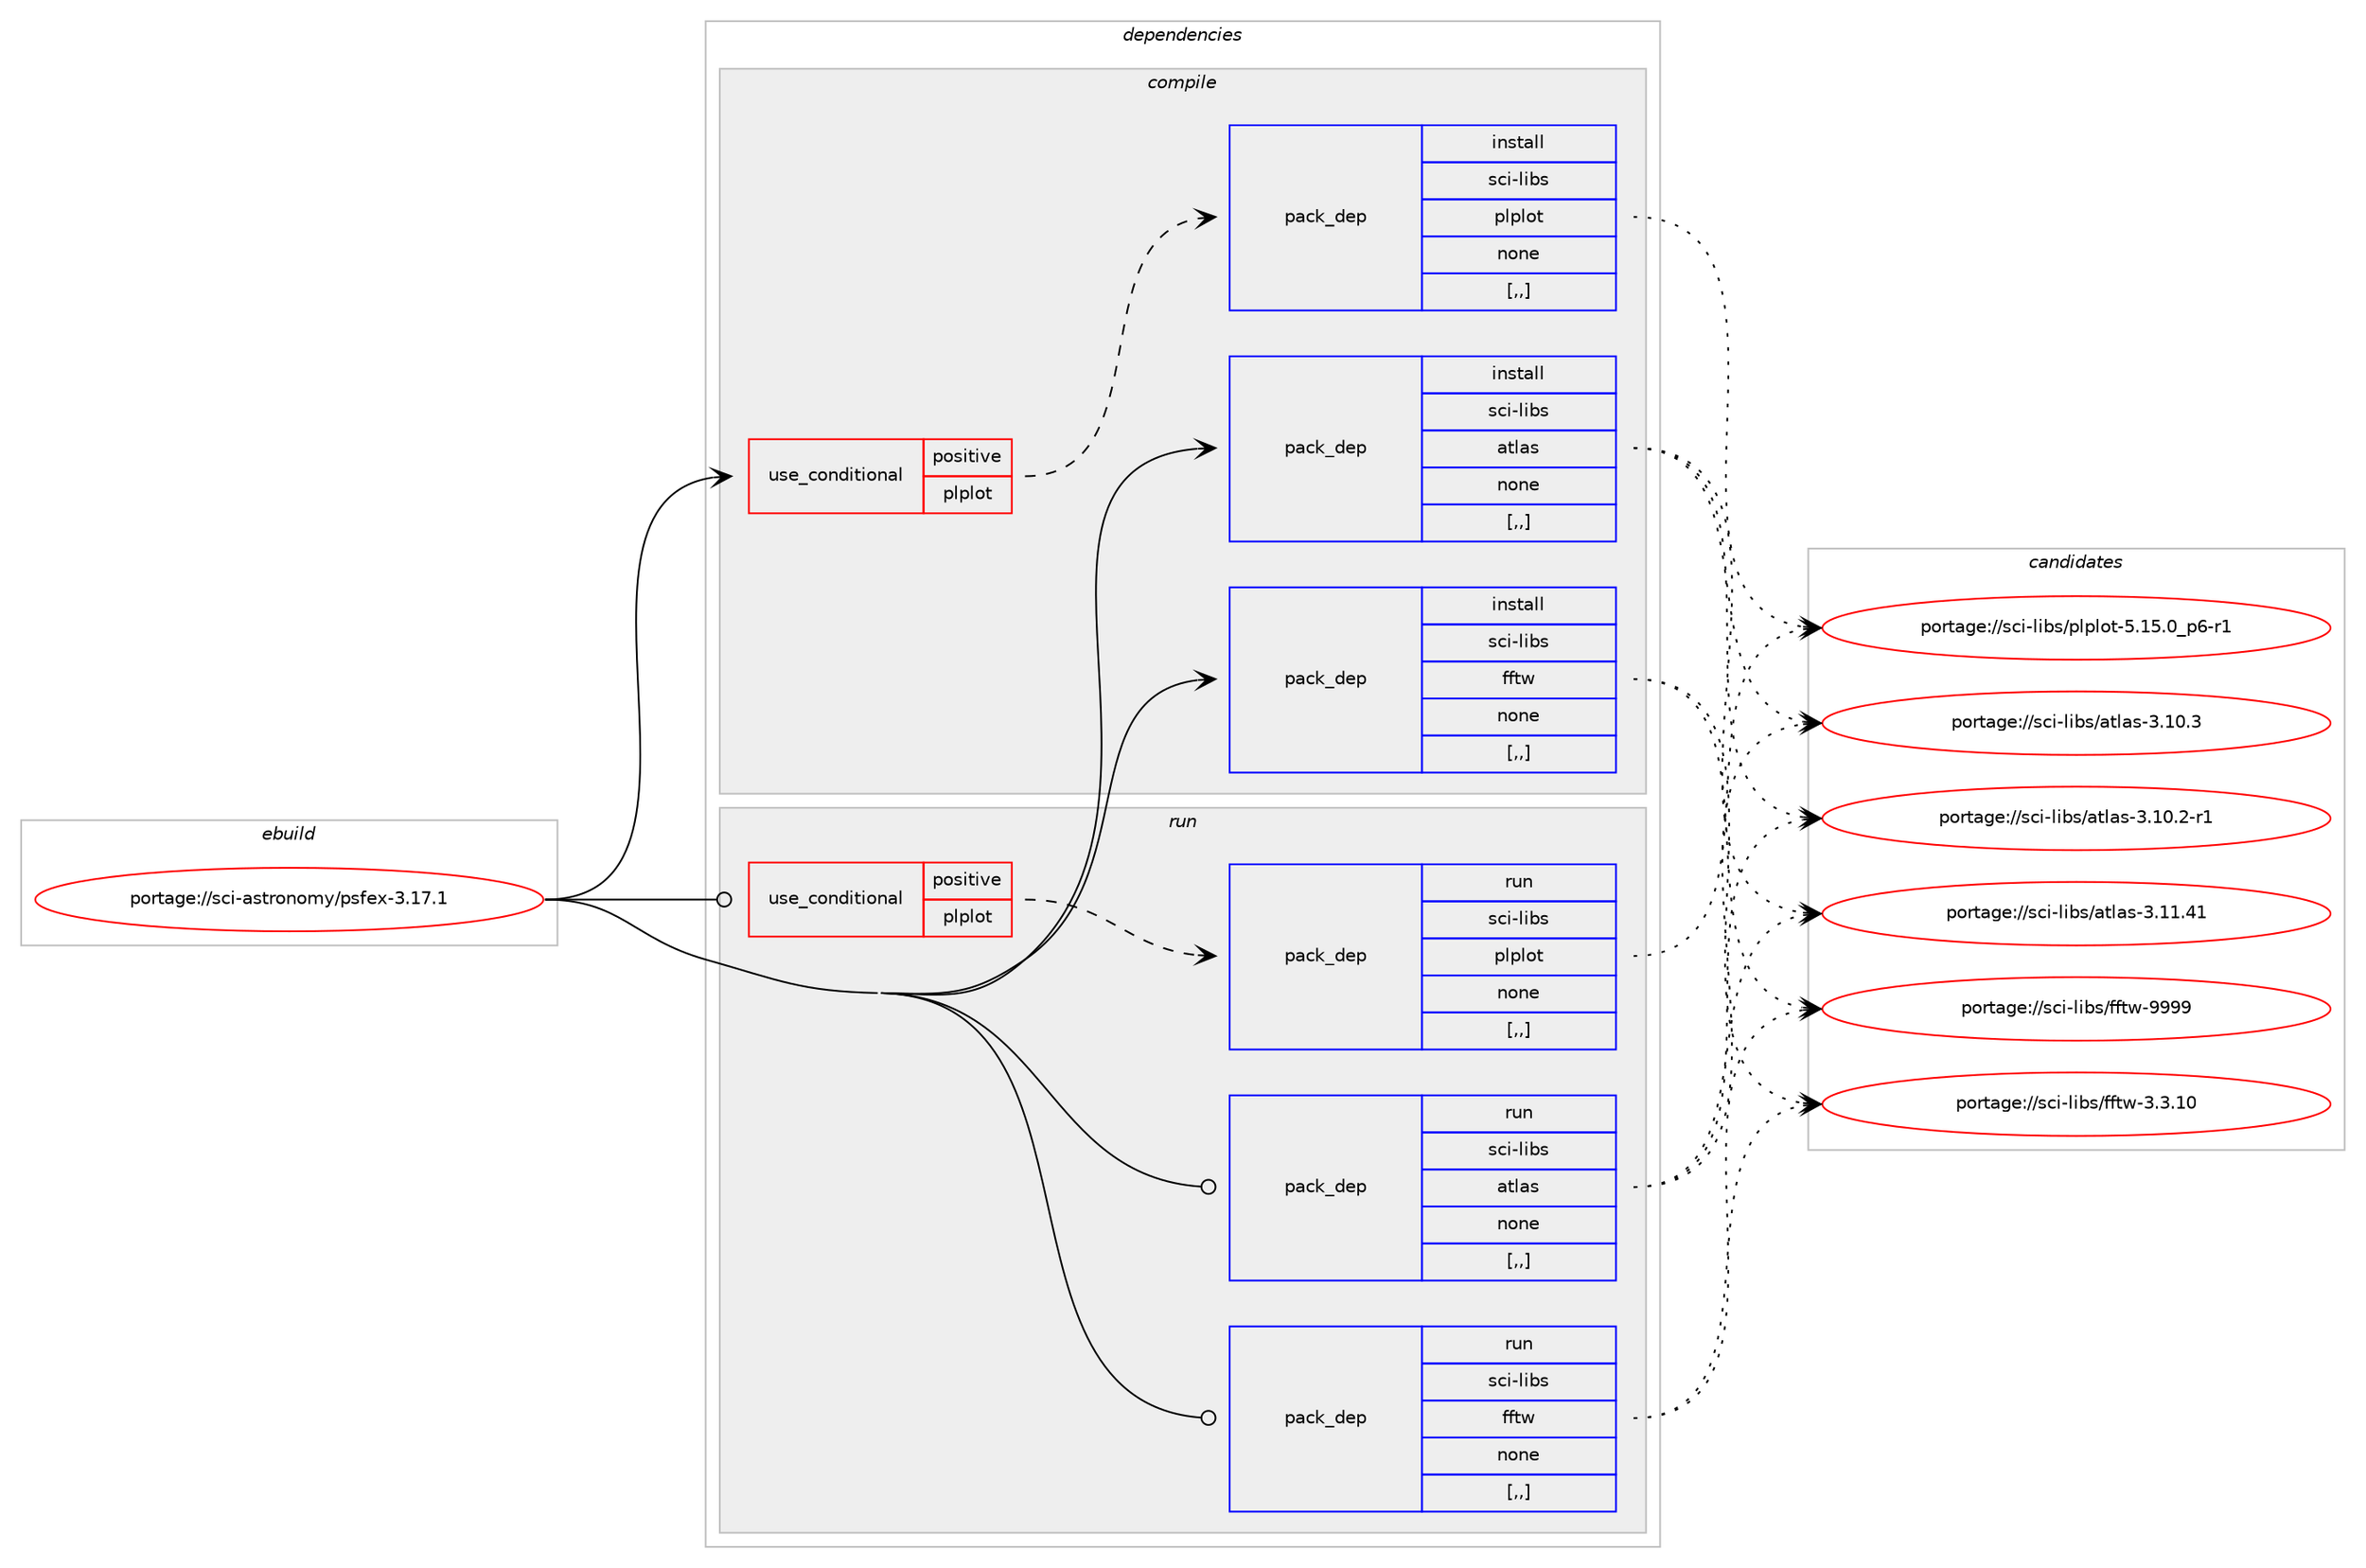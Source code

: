 digraph prolog {

# *************
# Graph options
# *************

newrank=true;
concentrate=true;
compound=true;
graph [rankdir=LR,fontname=Helvetica,fontsize=10,ranksep=1.5];#, ranksep=2.5, nodesep=0.2];
edge  [arrowhead=vee];
node  [fontname=Helvetica,fontsize=10];

# **********
# The ebuild
# **********

subgraph cluster_leftcol {
color=gray;
label=<<i>ebuild</i>>;
id [label="portage://sci-astronomy/psfex-3.17.1", color=red, width=4, href="../sci-astronomy/psfex-3.17.1.svg"];
}

# ****************
# The dependencies
# ****************

subgraph cluster_midcol {
color=gray;
label=<<i>dependencies</i>>;
subgraph cluster_compile {
fillcolor="#eeeeee";
style=filled;
label=<<i>compile</i>>;
subgraph cond103508 {
dependency390950 [label=<<TABLE BORDER="0" CELLBORDER="1" CELLSPACING="0" CELLPADDING="4"><TR><TD ROWSPAN="3" CELLPADDING="10">use_conditional</TD></TR><TR><TD>positive</TD></TR><TR><TD>plplot</TD></TR></TABLE>>, shape=none, color=red];
subgraph pack284649 {
dependency390951 [label=<<TABLE BORDER="0" CELLBORDER="1" CELLSPACING="0" CELLPADDING="4" WIDTH="220"><TR><TD ROWSPAN="6" CELLPADDING="30">pack_dep</TD></TR><TR><TD WIDTH="110">install</TD></TR><TR><TD>sci-libs</TD></TR><TR><TD>plplot</TD></TR><TR><TD>none</TD></TR><TR><TD>[,,]</TD></TR></TABLE>>, shape=none, color=blue];
}
dependency390950:e -> dependency390951:w [weight=20,style="dashed",arrowhead="vee"];
}
id:e -> dependency390950:w [weight=20,style="solid",arrowhead="vee"];
subgraph pack284650 {
dependency390952 [label=<<TABLE BORDER="0" CELLBORDER="1" CELLSPACING="0" CELLPADDING="4" WIDTH="220"><TR><TD ROWSPAN="6" CELLPADDING="30">pack_dep</TD></TR><TR><TD WIDTH="110">install</TD></TR><TR><TD>sci-libs</TD></TR><TR><TD>atlas</TD></TR><TR><TD>none</TD></TR><TR><TD>[,,]</TD></TR></TABLE>>, shape=none, color=blue];
}
id:e -> dependency390952:w [weight=20,style="solid",arrowhead="vee"];
subgraph pack284651 {
dependency390953 [label=<<TABLE BORDER="0" CELLBORDER="1" CELLSPACING="0" CELLPADDING="4" WIDTH="220"><TR><TD ROWSPAN="6" CELLPADDING="30">pack_dep</TD></TR><TR><TD WIDTH="110">install</TD></TR><TR><TD>sci-libs</TD></TR><TR><TD>fftw</TD></TR><TR><TD>none</TD></TR><TR><TD>[,,]</TD></TR></TABLE>>, shape=none, color=blue];
}
id:e -> dependency390953:w [weight=20,style="solid",arrowhead="vee"];
}
subgraph cluster_compileandrun {
fillcolor="#eeeeee";
style=filled;
label=<<i>compile and run</i>>;
}
subgraph cluster_run {
fillcolor="#eeeeee";
style=filled;
label=<<i>run</i>>;
subgraph cond103509 {
dependency390954 [label=<<TABLE BORDER="0" CELLBORDER="1" CELLSPACING="0" CELLPADDING="4"><TR><TD ROWSPAN="3" CELLPADDING="10">use_conditional</TD></TR><TR><TD>positive</TD></TR><TR><TD>plplot</TD></TR></TABLE>>, shape=none, color=red];
subgraph pack284652 {
dependency390955 [label=<<TABLE BORDER="0" CELLBORDER="1" CELLSPACING="0" CELLPADDING="4" WIDTH="220"><TR><TD ROWSPAN="6" CELLPADDING="30">pack_dep</TD></TR><TR><TD WIDTH="110">run</TD></TR><TR><TD>sci-libs</TD></TR><TR><TD>plplot</TD></TR><TR><TD>none</TD></TR><TR><TD>[,,]</TD></TR></TABLE>>, shape=none, color=blue];
}
dependency390954:e -> dependency390955:w [weight=20,style="dashed",arrowhead="vee"];
}
id:e -> dependency390954:w [weight=20,style="solid",arrowhead="odot"];
subgraph pack284653 {
dependency390956 [label=<<TABLE BORDER="0" CELLBORDER="1" CELLSPACING="0" CELLPADDING="4" WIDTH="220"><TR><TD ROWSPAN="6" CELLPADDING="30">pack_dep</TD></TR><TR><TD WIDTH="110">run</TD></TR><TR><TD>sci-libs</TD></TR><TR><TD>atlas</TD></TR><TR><TD>none</TD></TR><TR><TD>[,,]</TD></TR></TABLE>>, shape=none, color=blue];
}
id:e -> dependency390956:w [weight=20,style="solid",arrowhead="odot"];
subgraph pack284654 {
dependency390957 [label=<<TABLE BORDER="0" CELLBORDER="1" CELLSPACING="0" CELLPADDING="4" WIDTH="220"><TR><TD ROWSPAN="6" CELLPADDING="30">pack_dep</TD></TR><TR><TD WIDTH="110">run</TD></TR><TR><TD>sci-libs</TD></TR><TR><TD>fftw</TD></TR><TR><TD>none</TD></TR><TR><TD>[,,]</TD></TR></TABLE>>, shape=none, color=blue];
}
id:e -> dependency390957:w [weight=20,style="solid",arrowhead="odot"];
}
}

# **************
# The candidates
# **************

subgraph cluster_choices {
rank=same;
color=gray;
label=<<i>candidates</i>>;

subgraph choice284649 {
color=black;
nodesep=1;
choice115991054510810598115471121081121081111164553464953464895112544511449 [label="portage://sci-libs/plplot-5.15.0_p6-r1", color=red, width=4,href="../sci-libs/plplot-5.15.0_p6-r1.svg"];
dependency390951:e -> choice115991054510810598115471121081121081111164553464953464895112544511449:w [style=dotted,weight="100"];
}
subgraph choice284650 {
color=black;
nodesep=1;
choice1159910545108105981154797116108971154551464949465249 [label="portage://sci-libs/atlas-3.11.41", color=red, width=4,href="../sci-libs/atlas-3.11.41.svg"];
choice11599105451081059811547971161089711545514649484651 [label="portage://sci-libs/atlas-3.10.3", color=red, width=4,href="../sci-libs/atlas-3.10.3.svg"];
choice115991054510810598115479711610897115455146494846504511449 [label="portage://sci-libs/atlas-3.10.2-r1", color=red, width=4,href="../sci-libs/atlas-3.10.2-r1.svg"];
dependency390952:e -> choice1159910545108105981154797116108971154551464949465249:w [style=dotted,weight="100"];
dependency390952:e -> choice11599105451081059811547971161089711545514649484651:w [style=dotted,weight="100"];
dependency390952:e -> choice115991054510810598115479711610897115455146494846504511449:w [style=dotted,weight="100"];
}
subgraph choice284651 {
color=black;
nodesep=1;
choice115991054510810598115471021021161194557575757 [label="portage://sci-libs/fftw-9999", color=red, width=4,href="../sci-libs/fftw-9999.svg"];
choice1159910545108105981154710210211611945514651464948 [label="portage://sci-libs/fftw-3.3.10", color=red, width=4,href="../sci-libs/fftw-3.3.10.svg"];
dependency390953:e -> choice115991054510810598115471021021161194557575757:w [style=dotted,weight="100"];
dependency390953:e -> choice1159910545108105981154710210211611945514651464948:w [style=dotted,weight="100"];
}
subgraph choice284652 {
color=black;
nodesep=1;
choice115991054510810598115471121081121081111164553464953464895112544511449 [label="portage://sci-libs/plplot-5.15.0_p6-r1", color=red, width=4,href="../sci-libs/plplot-5.15.0_p6-r1.svg"];
dependency390955:e -> choice115991054510810598115471121081121081111164553464953464895112544511449:w [style=dotted,weight="100"];
}
subgraph choice284653 {
color=black;
nodesep=1;
choice1159910545108105981154797116108971154551464949465249 [label="portage://sci-libs/atlas-3.11.41", color=red, width=4,href="../sci-libs/atlas-3.11.41.svg"];
choice11599105451081059811547971161089711545514649484651 [label="portage://sci-libs/atlas-3.10.3", color=red, width=4,href="../sci-libs/atlas-3.10.3.svg"];
choice115991054510810598115479711610897115455146494846504511449 [label="portage://sci-libs/atlas-3.10.2-r1", color=red, width=4,href="../sci-libs/atlas-3.10.2-r1.svg"];
dependency390956:e -> choice1159910545108105981154797116108971154551464949465249:w [style=dotted,weight="100"];
dependency390956:e -> choice11599105451081059811547971161089711545514649484651:w [style=dotted,weight="100"];
dependency390956:e -> choice115991054510810598115479711610897115455146494846504511449:w [style=dotted,weight="100"];
}
subgraph choice284654 {
color=black;
nodesep=1;
choice115991054510810598115471021021161194557575757 [label="portage://sci-libs/fftw-9999", color=red, width=4,href="../sci-libs/fftw-9999.svg"];
choice1159910545108105981154710210211611945514651464948 [label="portage://sci-libs/fftw-3.3.10", color=red, width=4,href="../sci-libs/fftw-3.3.10.svg"];
dependency390957:e -> choice115991054510810598115471021021161194557575757:w [style=dotted,weight="100"];
dependency390957:e -> choice1159910545108105981154710210211611945514651464948:w [style=dotted,weight="100"];
}
}

}
